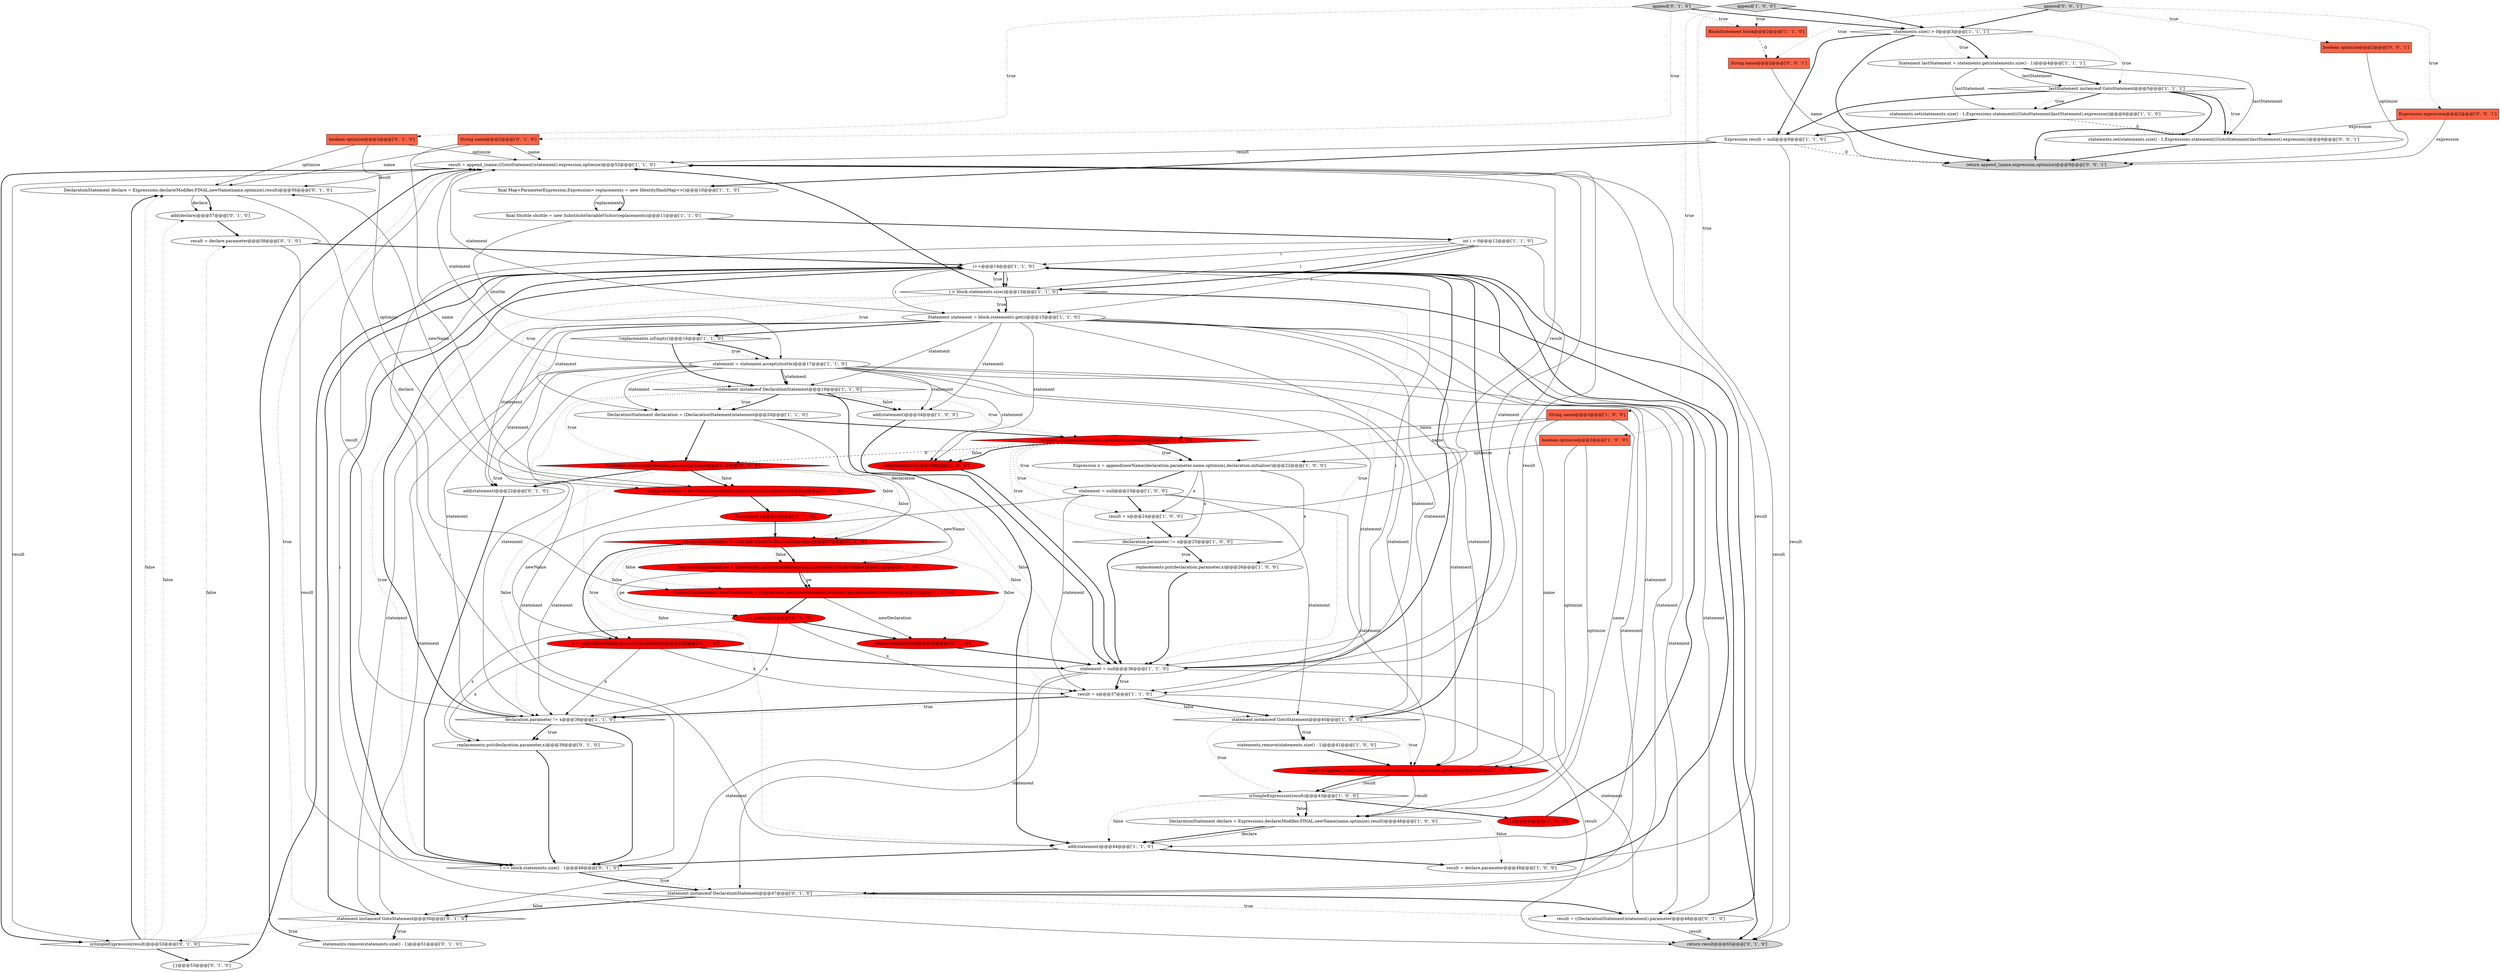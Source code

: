 digraph {
21 [style = filled, label = "result = append_(name,((GotoStatement)statement).expression,optimize)@@@52@@@['1', '1', '0']", fillcolor = white, shape = ellipse image = "AAA0AAABBB1BBB"];
11 [style = filled, label = "add(statement)@@@34@@@['1', '0', '0']", fillcolor = white, shape = ellipse image = "AAA0AAABBB1BBB"];
8 [style = filled, label = "Statement lastStatement = statements.get(statements.size() - 1)@@@4@@@['1', '1', '1']", fillcolor = white, shape = ellipse image = "AAA0AAABBB1BBB"];
40 [style = filled, label = "boolean optimize@@@2@@@['0', '1', '0']", fillcolor = tomato, shape = box image = "AAA0AAABBB2BBB"];
61 [style = filled, label = "statement instanceof GotoStatement@@@50@@@['0', '1', '0']", fillcolor = white, shape = diamond image = "AAA0AAABBB2BBB"];
45 [style = filled, label = "declaration.initializer != null && isSafeForReuse(declaration)@@@27@@@['0', '1', '0']", fillcolor = red, shape = diamond image = "AAA1AAABBB2BBB"];
10 [style = filled, label = "lastStatement instanceof GotoStatement@@@5@@@['1', '1', '1']", fillcolor = white, shape = diamond image = "AAA0AAABBB1BBB"];
42 [style = filled, label = "replacements.put(declaration.parameter,x)@@@39@@@['0', '1', '0']", fillcolor = white, shape = ellipse image = "AAA0AAABBB2BBB"];
53 [style = filled, label = "i == block.statements.size() - 1@@@46@@@['0', '1', '0']", fillcolor = white, shape = diamond image = "AAA0AAABBB2BBB"];
63 [style = filled, label = "add(declare)@@@57@@@['0', '1', '0']", fillcolor = white, shape = ellipse image = "AAA0AAABBB2BBB"];
1 [style = filled, label = "declaration.parameter != x@@@25@@@['1', '0', '0']", fillcolor = white, shape = diamond image = "AAA0AAABBB1BBB"];
3 [style = filled, label = "statements.size() > 0@@@3@@@['1', '1', '1']", fillcolor = white, shape = diamond image = "AAA0AAABBB1BBB"];
34 [style = filled, label = "BlockStatement block@@@2@@@['1', '1', '0']", fillcolor = tomato, shape = box image = "AAA0AAABBB1BBB"];
18 [style = filled, label = "statement = null@@@23@@@['1', '0', '0']", fillcolor = white, shape = ellipse image = "AAA0AAABBB1BBB"];
54 [style = filled, label = "DeclarationStatement declare = Expressions.declare(Modifier.FINAL,newName(name,optimize),result)@@@56@@@['0', '1', '0']", fillcolor = white, shape = ellipse image = "AAA0AAABBB2BBB"];
39 [style = filled, label = "String name@@@2@@@['0', '1', '0']", fillcolor = tomato, shape = box image = "AAA0AAABBB2BBB"];
20 [style = filled, label = "Expression x = append(newName(declaration.parameter.name,optimize),declaration.initializer)@@@22@@@['1', '0', '0']", fillcolor = white, shape = ellipse image = "AAA0AAABBB1BBB"];
44 [style = filled, label = "!variables.contains(declaration.parameter.name)@@@21@@@['0', '1', '0']", fillcolor = red, shape = diamond image = "AAA1AAABBB2BBB"];
48 [style = filled, label = "isSimpleExpression(result)@@@53@@@['0', '1', '0']", fillcolor = white, shape = diamond image = "AAA0AAABBB2BBB"];
67 [style = filled, label = "statements.set(statements.size() - 1,Expressions.statement(((GotoStatement)lastStatement).expression))@@@6@@@['0', '0', '1']", fillcolor = white, shape = ellipse image = "AAA0AAABBB3BBB"];
55 [style = filled, label = "Expression x@@@26@@@['0', '1', '0']", fillcolor = red, shape = ellipse image = "AAA1AAABBB2BBB"];
58 [style = filled, label = "statements.remove(statements.size() - 1)@@@51@@@['0', '1', '0']", fillcolor = white, shape = ellipse image = "AAA0AAABBB2BBB"];
46 [style = filled, label = "{}@@@53@@@['0', '1', '0']", fillcolor = white, shape = ellipse image = "AAA0AAABBB2BBB"];
17 [style = filled, label = "Expression result = null@@@9@@@['1', '1', '0']", fillcolor = white, shape = ellipse image = "AAA0AAABBB1BBB"];
68 [style = filled, label = "append['0', '0', '1']", fillcolor = lightgray, shape = diamond image = "AAA0AAABBB3BBB"];
14 [style = filled, label = "DeclarationStatement declaration = (DeclarationStatement)statement@@@20@@@['1', '1', '0']", fillcolor = white, shape = ellipse image = "AAA0AAABBB1BBB"];
64 [style = filled, label = "Expression expression@@@2@@@['0', '0', '1']", fillcolor = tomato, shape = box image = "AAA0AAABBB3BBB"];
57 [style = filled, label = "append['0', '1', '0']", fillcolor = lightgray, shape = diamond image = "AAA0AAABBB2BBB"];
51 [style = filled, label = "ParameterExpression pe = Expressions.parameter(declaration.parameter.type,newName)@@@31@@@['0', '1', '0']", fillcolor = red, shape = ellipse image = "AAA1AAABBB2BBB"];
56 [style = filled, label = "result = declare.parameter@@@58@@@['0', '1', '0']", fillcolor = white, shape = ellipse image = "AAA0AAABBB2BBB"];
60 [style = filled, label = "DeclarationStatement newDeclaration = Expressions.declare(declaration.modifiers,pe,declaration.initializer)@@@32@@@['0', '1', '0']", fillcolor = red, shape = ellipse image = "AAA1AAABBB2BBB"];
50 [style = filled, label = "return result@@@65@@@['0', '1', '0']", fillcolor = lightgray, shape = ellipse image = "AAA0AAABBB2BBB"];
65 [style = filled, label = "return append_(name,expression,optimize)@@@9@@@['0', '0', '1']", fillcolor = lightgray, shape = ellipse image = "AAA0AAABBB3BBB"];
59 [style = filled, label = "x = append(newName,declaration.initializer)@@@28@@@['0', '1', '0']", fillcolor = red, shape = ellipse image = "AAA1AAABBB2BBB"];
43 [style = filled, label = "statement instanceof DeclarationStatement@@@47@@@['0', '1', '0']", fillcolor = white, shape = diamond image = "AAA0AAABBB2BBB"];
13 [style = filled, label = "int i = 0@@@12@@@['1', '1', '0']", fillcolor = white, shape = ellipse image = "AAA0AAABBB1BBB"];
25 [style = filled, label = "variables.contains(declaration.parameter.name)@@@21@@@['1', '0', '0']", fillcolor = red, shape = diamond image = "AAA1AAABBB1BBB"];
33 [style = filled, label = "declaration.parameter != x@@@38@@@['1', '1', '0']", fillcolor = white, shape = diamond image = "AAA0AAABBB1BBB"];
12 [style = filled, label = "statement = statement.accept(shuttle)@@@17@@@['1', '1', '0']", fillcolor = white, shape = ellipse image = "AAA0AAABBB1BBB"];
5 [style = filled, label = "result = x@@@24@@@['1', '0', '0']", fillcolor = white, shape = ellipse image = "AAA0AAABBB1BBB"];
6 [style = filled, label = "add(statement)@@@44@@@['1', '1', '0']", fillcolor = white, shape = ellipse image = "AAA0AAABBB1BBB"];
38 [style = filled, label = "final Shuttle shuttle = new SubstituteVariableVisitor(replacements)@@@11@@@['1', '1', '0']", fillcolor = white, shape = ellipse image = "AAA0AAABBB1BBB"];
32 [style = filled, label = "add(statement)@@@30@@@['1', '0', '0']", fillcolor = red, shape = ellipse image = "AAA1AAABBB1BBB"];
19 [style = filled, label = "isSimpleExpression(result)@@@43@@@['1', '0', '0']", fillcolor = white, shape = diamond image = "AAA0AAABBB1BBB"];
31 [style = filled, label = "String name@@@2@@@['1', '0', '0']", fillcolor = tomato, shape = box image = "AAA0AAABBB1BBB"];
30 [style = filled, label = "statements.remove(statements.size() - 1)@@@41@@@['1', '0', '0']", fillcolor = white, shape = ellipse image = "AAA0AAABBB1BBB"];
41 [style = filled, label = "add(newDeclaration)@@@34@@@['0', '1', '0']", fillcolor = red, shape = ellipse image = "AAA1AAABBB2BBB"];
62 [style = filled, label = "add(statement)@@@22@@@['0', '1', '0']", fillcolor = white, shape = ellipse image = "AAA0AAABBB2BBB"];
52 [style = filled, label = "x = pe@@@33@@@['0', '1', '0']", fillcolor = red, shape = ellipse image = "AAA1AAABBB2BBB"];
7 [style = filled, label = "statements.set(statements.size() - 1,Expressions.statement(((GotoStatement)lastStatement).expression))@@@6@@@['1', '1', '0']", fillcolor = white, shape = ellipse image = "AAA0AAABBB1BBB"];
47 [style = filled, label = "result = ((DeclarationStatement)statement).parameter@@@48@@@['0', '1', '0']", fillcolor = white, shape = ellipse image = "AAA0AAABBB2BBB"];
23 [style = filled, label = "statement instanceof GotoStatement@@@40@@@['1', '0', '0']", fillcolor = white, shape = diamond image = "AAA0AAABBB1BBB"];
36 [style = filled, label = "statement = null@@@36@@@['1', '1', '0']", fillcolor = white, shape = ellipse image = "AAA0AAABBB1BBB"];
49 [style = filled, label = "String newName = newName(declaration.parameter.name,optimize)@@@25@@@['0', '1', '0']", fillcolor = red, shape = ellipse image = "AAA1AAABBB2BBB"];
0 [style = filled, label = "statement instanceof DeclarationStatement@@@19@@@['1', '1', '0']", fillcolor = white, shape = diamond image = "AAA0AAABBB1BBB"];
24 [style = filled, label = "Statement statement = block.statements.get(i)@@@15@@@['1', '1', '0']", fillcolor = white, shape = ellipse image = "AAA0AAABBB1BBB"];
22 [style = filled, label = "result = x@@@37@@@['1', '1', '0']", fillcolor = white, shape = ellipse image = "AAA0AAABBB1BBB"];
27 [style = filled, label = "append['1', '0', '0']", fillcolor = lightgray, shape = diamond image = "AAA0AAABBB1BBB"];
9 [style = filled, label = "replacements.put(declaration.parameter,x)@@@26@@@['1', '0', '0']", fillcolor = white, shape = ellipse image = "AAA0AAABBB1BBB"];
29 [style = filled, label = "DeclarationStatement declare = Expressions.declare(Modifier.FINAL,newName(name,optimize),result)@@@46@@@['1', '0', '0']", fillcolor = white, shape = ellipse image = "AAA0AAABBB1BBB"];
66 [style = filled, label = "boolean optimize@@@2@@@['0', '0', '1']", fillcolor = tomato, shape = box image = "AAA0AAABBB3BBB"];
16 [style = filled, label = "boolean optimize@@@2@@@['1', '0', '0']", fillcolor = tomato, shape = box image = "AAA0AAABBB1BBB"];
2 [style = filled, label = "i++@@@14@@@['1', '1', '0']", fillcolor = white, shape = ellipse image = "AAA0AAABBB1BBB"];
26 [style = filled, label = "{}@@@43@@@['1', '0', '0']", fillcolor = red, shape = ellipse image = "AAA1AAABBB1BBB"];
15 [style = filled, label = "result = declare.parameter@@@48@@@['1', '0', '0']", fillcolor = white, shape = ellipse image = "AAA0AAABBB1BBB"];
69 [style = filled, label = "String name@@@2@@@['0', '0', '1']", fillcolor = tomato, shape = box image = "AAA0AAABBB3BBB"];
35 [style = filled, label = "!replacements.isEmpty()@@@16@@@['1', '1', '0']", fillcolor = white, shape = diamond image = "AAA0AAABBB1BBB"];
28 [style = filled, label = "final Map<ParameterExpression,Expression> replacements = new IdentityHashMap<>()@@@10@@@['1', '1', '0']", fillcolor = white, shape = ellipse image = "AAA0AAABBB1BBB"];
4 [style = filled, label = "i < block.statements.size()@@@13@@@['1', '1', '0']", fillcolor = white, shape = diamond image = "AAA0AAABBB1BBB"];
37 [style = filled, label = "result = append_(name,((GotoStatement)statement).expression,optimize)@@@42@@@['1', '0', '0']", fillcolor = red, shape = ellipse image = "AAA1AAABBB1BBB"];
21->54 [style = solid, label="result"];
18->33 [style = solid, label="statement"];
8->10 [style = bold, label=""];
52->33 [style = solid, label="x"];
47->50 [style = solid, label="result"];
38->12 [style = solid, label="shuttle"];
14->25 [style = bold, label=""];
42->53 [style = bold, label=""];
28->38 [style = solid, label="replacements"];
57->39 [style = dotted, label="true"];
68->64 [style = dotted, label="true"];
12->33 [style = solid, label="statement"];
54->63 [style = bold, label=""];
46->2 [style = bold, label=""];
28->38 [style = bold, label=""];
24->61 [style = solid, label="statement"];
45->52 [style = dotted, label="false"];
36->47 [style = solid, label="statement"];
54->60 [style = solid, label="declare"];
68->69 [style = dotted, label="true"];
24->23 [style = solid, label="statement"];
24->37 [style = solid, label="statement"];
21->48 [style = bold, label=""];
10->17 [style = bold, label=""];
45->59 [style = dotted, label="true"];
63->56 [style = bold, label=""];
3->65 [style = bold, label=""];
2->53 [style = solid, label="i"];
35->12 [style = dotted, label="true"];
0->25 [style = dotted, label="true"];
4->53 [style = dotted, label="true"];
37->19 [style = solid, label="result"];
11->36 [style = bold, label=""];
39->54 [style = solid, label="name"];
25->18 [style = dotted, label="true"];
64->65 [style = solid, label="expression"];
49->55 [style = bold, label=""];
48->54 [style = bold, label=""];
31->20 [style = solid, label="name"];
48->63 [style = dotted, label="false"];
29->6 [style = bold, label=""];
0->14 [style = bold, label=""];
17->65 [style = dashed, label="0"];
52->42 [style = solid, label="x"];
15->21 [style = solid, label="result"];
62->53 [style = bold, label=""];
59->42 [style = solid, label="x"];
33->42 [style = bold, label=""];
36->2 [style = bold, label=""];
8->67 [style = solid, label="lastStatement"];
12->61 [style = solid, label="statement"];
16->29 [style = solid, label="optimize"];
12->0 [style = solid, label="statement"];
39->21 [style = solid, label="name"];
24->0 [style = solid, label="statement"];
12->22 [style = solid, label="statement"];
4->36 [style = dotted, label="true"];
4->24 [style = dotted, label="true"];
53->43 [style = dotted, label="true"];
17->21 [style = solid, label="result"];
44->36 [style = dotted, label="false"];
35->12 [style = bold, label=""];
8->7 [style = solid, label="lastStatement"];
33->21 [style = solid, label="result"];
22->33 [style = bold, label=""];
0->44 [style = dotted, label="true"];
31->37 [style = solid, label="name"];
23->30 [style = bold, label=""];
45->41 [style = dotted, label="false"];
44->62 [style = dotted, label="true"];
39->49 [style = solid, label="name"];
21->48 [style = solid, label="result"];
54->63 [style = solid, label="declare"];
66->65 [style = solid, label="optimize"];
4->35 [style = dotted, label="true"];
4->0 [style = dotted, label="true"];
45->59 [style = bold, label=""];
4->21 [style = bold, label=""];
13->53 [style = solid, label="i"];
22->33 [style = dotted, label="true"];
12->43 [style = solid, label="statement"];
44->49 [style = bold, label=""];
13->4 [style = solid, label="i"];
23->19 [style = dotted, label="true"];
2->4 [style = bold, label=""];
10->7 [style = bold, label=""];
22->23 [style = bold, label=""];
61->48 [style = dotted, label="true"];
68->66 [style = dotted, label="true"];
61->21 [style = dotted, label="true"];
20->18 [style = bold, label=""];
25->5 [style = dotted, label="true"];
5->1 [style = bold, label=""];
12->11 [style = solid, label="statement"];
20->5 [style = solid, label="x"];
35->0 [style = bold, label=""];
51->60 [style = bold, label=""];
6->53 [style = bold, label=""];
49->54 [style = solid, label="newName"];
43->47 [style = bold, label=""];
36->21 [style = solid, label="statement"];
44->49 [style = dotted, label="false"];
12->37 [style = solid, label="statement"];
57->40 [style = dotted, label="true"];
49->59 [style = solid, label="newName"];
19->26 [style = bold, label=""];
8->10 [style = solid, label="lastStatement"];
10->65 [style = bold, label=""];
25->20 [style = dotted, label="true"];
2->4 [style = solid, label="i"];
24->62 [style = solid, label="statement"];
24->22 [style = solid, label="statement"];
47->2 [style = bold, label=""];
22->23 [style = dotted, label="false"];
43->61 [style = dotted, label="false"];
32->36 [style = bold, label=""];
61->2 [style = bold, label=""];
19->29 [style = dotted, label="false"];
0->14 [style = dotted, label="true"];
43->47 [style = dotted, label="true"];
40->21 [style = solid, label="optimize"];
2->36 [style = solid, label="i"];
18->23 [style = solid, label="statement"];
2->24 [style = solid, label="i"];
53->43 [style = bold, label=""];
4->2 [style = dotted, label="true"];
14->45 [style = solid, label="declaration"];
29->6 [style = solid, label="declare"];
13->36 [style = solid, label="i"];
48->54 [style = dotted, label="false"];
12->62 [style = solid, label="statement"];
20->1 [style = solid, label="x"];
49->51 [style = solid, label="newName"];
16->37 [style = solid, label="optimize"];
24->32 [style = solid, label="statement"];
24->47 [style = solid, label="statement"];
51->52 [style = solid, label="pe"];
7->17 [style = bold, label=""];
24->6 [style = solid, label="statement"];
4->24 [style = bold, label=""];
44->62 [style = bold, label=""];
36->22 [style = dotted, label="true"];
5->21 [style = solid, label="result"];
45->51 [style = bold, label=""];
0->6 [style = dotted, label="false"];
19->29 [style = bold, label=""];
68->3 [style = bold, label=""];
37->29 [style = solid, label="result"];
69->65 [style = solid, label="name"];
3->10 [style = dotted, label="true"];
45->51 [style = dotted, label="false"];
52->41 [style = bold, label=""];
24->33 [style = solid, label="statement"];
0->11 [style = bold, label=""];
1->9 [style = bold, label=""];
6->15 [style = bold, label=""];
48->46 [style = bold, label=""];
43->61 [style = bold, label=""];
36->61 [style = solid, label="statement"];
61->58 [style = dotted, label="true"];
37->21 [style = solid, label="result"];
25->20 [style = bold, label=""];
0->11 [style = dotted, label="false"];
55->45 [style = bold, label=""];
41->36 [style = bold, label=""];
13->2 [style = solid, label="i"];
31->29 [style = solid, label="name"];
51->60 [style = solid, label="pe"];
7->67 [style = dashed, label="0"];
24->43 [style = solid, label="statement"];
27->31 [style = dotted, label="true"];
3->8 [style = bold, label=""];
1->9 [style = dotted, label="true"];
13->24 [style = solid, label="i"];
10->67 [style = bold, label=""];
3->17 [style = bold, label=""];
23->2 [style = bold, label=""];
31->25 [style = solid, label="name"];
60->52 [style = bold, label=""];
57->34 [style = dotted, label="true"];
4->50 [style = bold, label=""];
56->2 [style = bold, label=""];
25->44 [style = dashed, label="0"];
33->2 [style = bold, label=""];
25->32 [style = dotted, label="false"];
24->11 [style = solid, label="statement"];
12->6 [style = solid, label="statement"];
59->33 [style = solid, label="x"];
18->37 [style = solid, label="statement"];
25->1 [style = dotted, label="true"];
27->16 [style = dotted, label="true"];
9->36 [style = bold, label=""];
12->32 [style = solid, label="statement"];
12->14 [style = solid, label="statement"];
18->22 [style = solid, label="statement"];
44->22 [style = dotted, label="false"];
44->33 [style = dotted, label="false"];
15->2 [style = bold, label=""];
36->43 [style = solid, label="statement"];
34->69 [style = dashed, label="0"];
0->6 [style = bold, label=""];
27->34 [style = dotted, label="true"];
24->35 [style = bold, label=""];
12->23 [style = solid, label="statement"];
12->47 [style = solid, label="statement"];
24->21 [style = solid, label="statement"];
36->22 [style = bold, label=""];
27->3 [style = bold, label=""];
52->22 [style = solid, label="x"];
19->15 [style = dotted, label="false"];
25->32 [style = bold, label=""];
23->30 [style = dotted, label="true"];
20->9 [style = solid, label="x"];
30->37 [style = bold, label=""];
61->58 [style = bold, label=""];
12->21 [style = solid, label="statement"];
1->36 [style = bold, label=""];
12->0 [style = bold, label=""];
24->14 [style = solid, label="statement"];
14->44 [style = bold, label=""];
33->53 [style = bold, label=""];
67->65 [style = bold, label=""];
60->41 [style = solid, label="newDeclaration"];
53->2 [style = bold, label=""];
16->20 [style = solid, label="optimize"];
23->37 [style = dotted, label="true"];
44->55 [style = dotted, label="false"];
26->2 [style = bold, label=""];
17->28 [style = bold, label=""];
33->42 [style = dotted, label="true"];
40->49 [style = solid, label="optimize"];
18->5 [style = bold, label=""];
10->67 [style = dotted, label="true"];
40->54 [style = solid, label="optimize"];
17->50 [style = solid, label="result"];
64->67 [style = solid, label="expression"];
59->36 [style = bold, label=""];
48->56 [style = dotted, label="false"];
58->21 [style = bold, label=""];
21->50 [style = solid, label="result"];
37->19 [style = bold, label=""];
57->3 [style = bold, label=""];
45->60 [style = dotted, label="false"];
22->50 [style = solid, label="result"];
59->22 [style = solid, label="x"];
3->8 [style = dotted, label="true"];
38->13 [style = bold, label=""];
19->6 [style = dotted, label="false"];
10->7 [style = dotted, label="true"];
56->50 [style = solid, label="result"];
13->4 [style = bold, label=""];
44->45 [style = dotted, label="false"];
}
